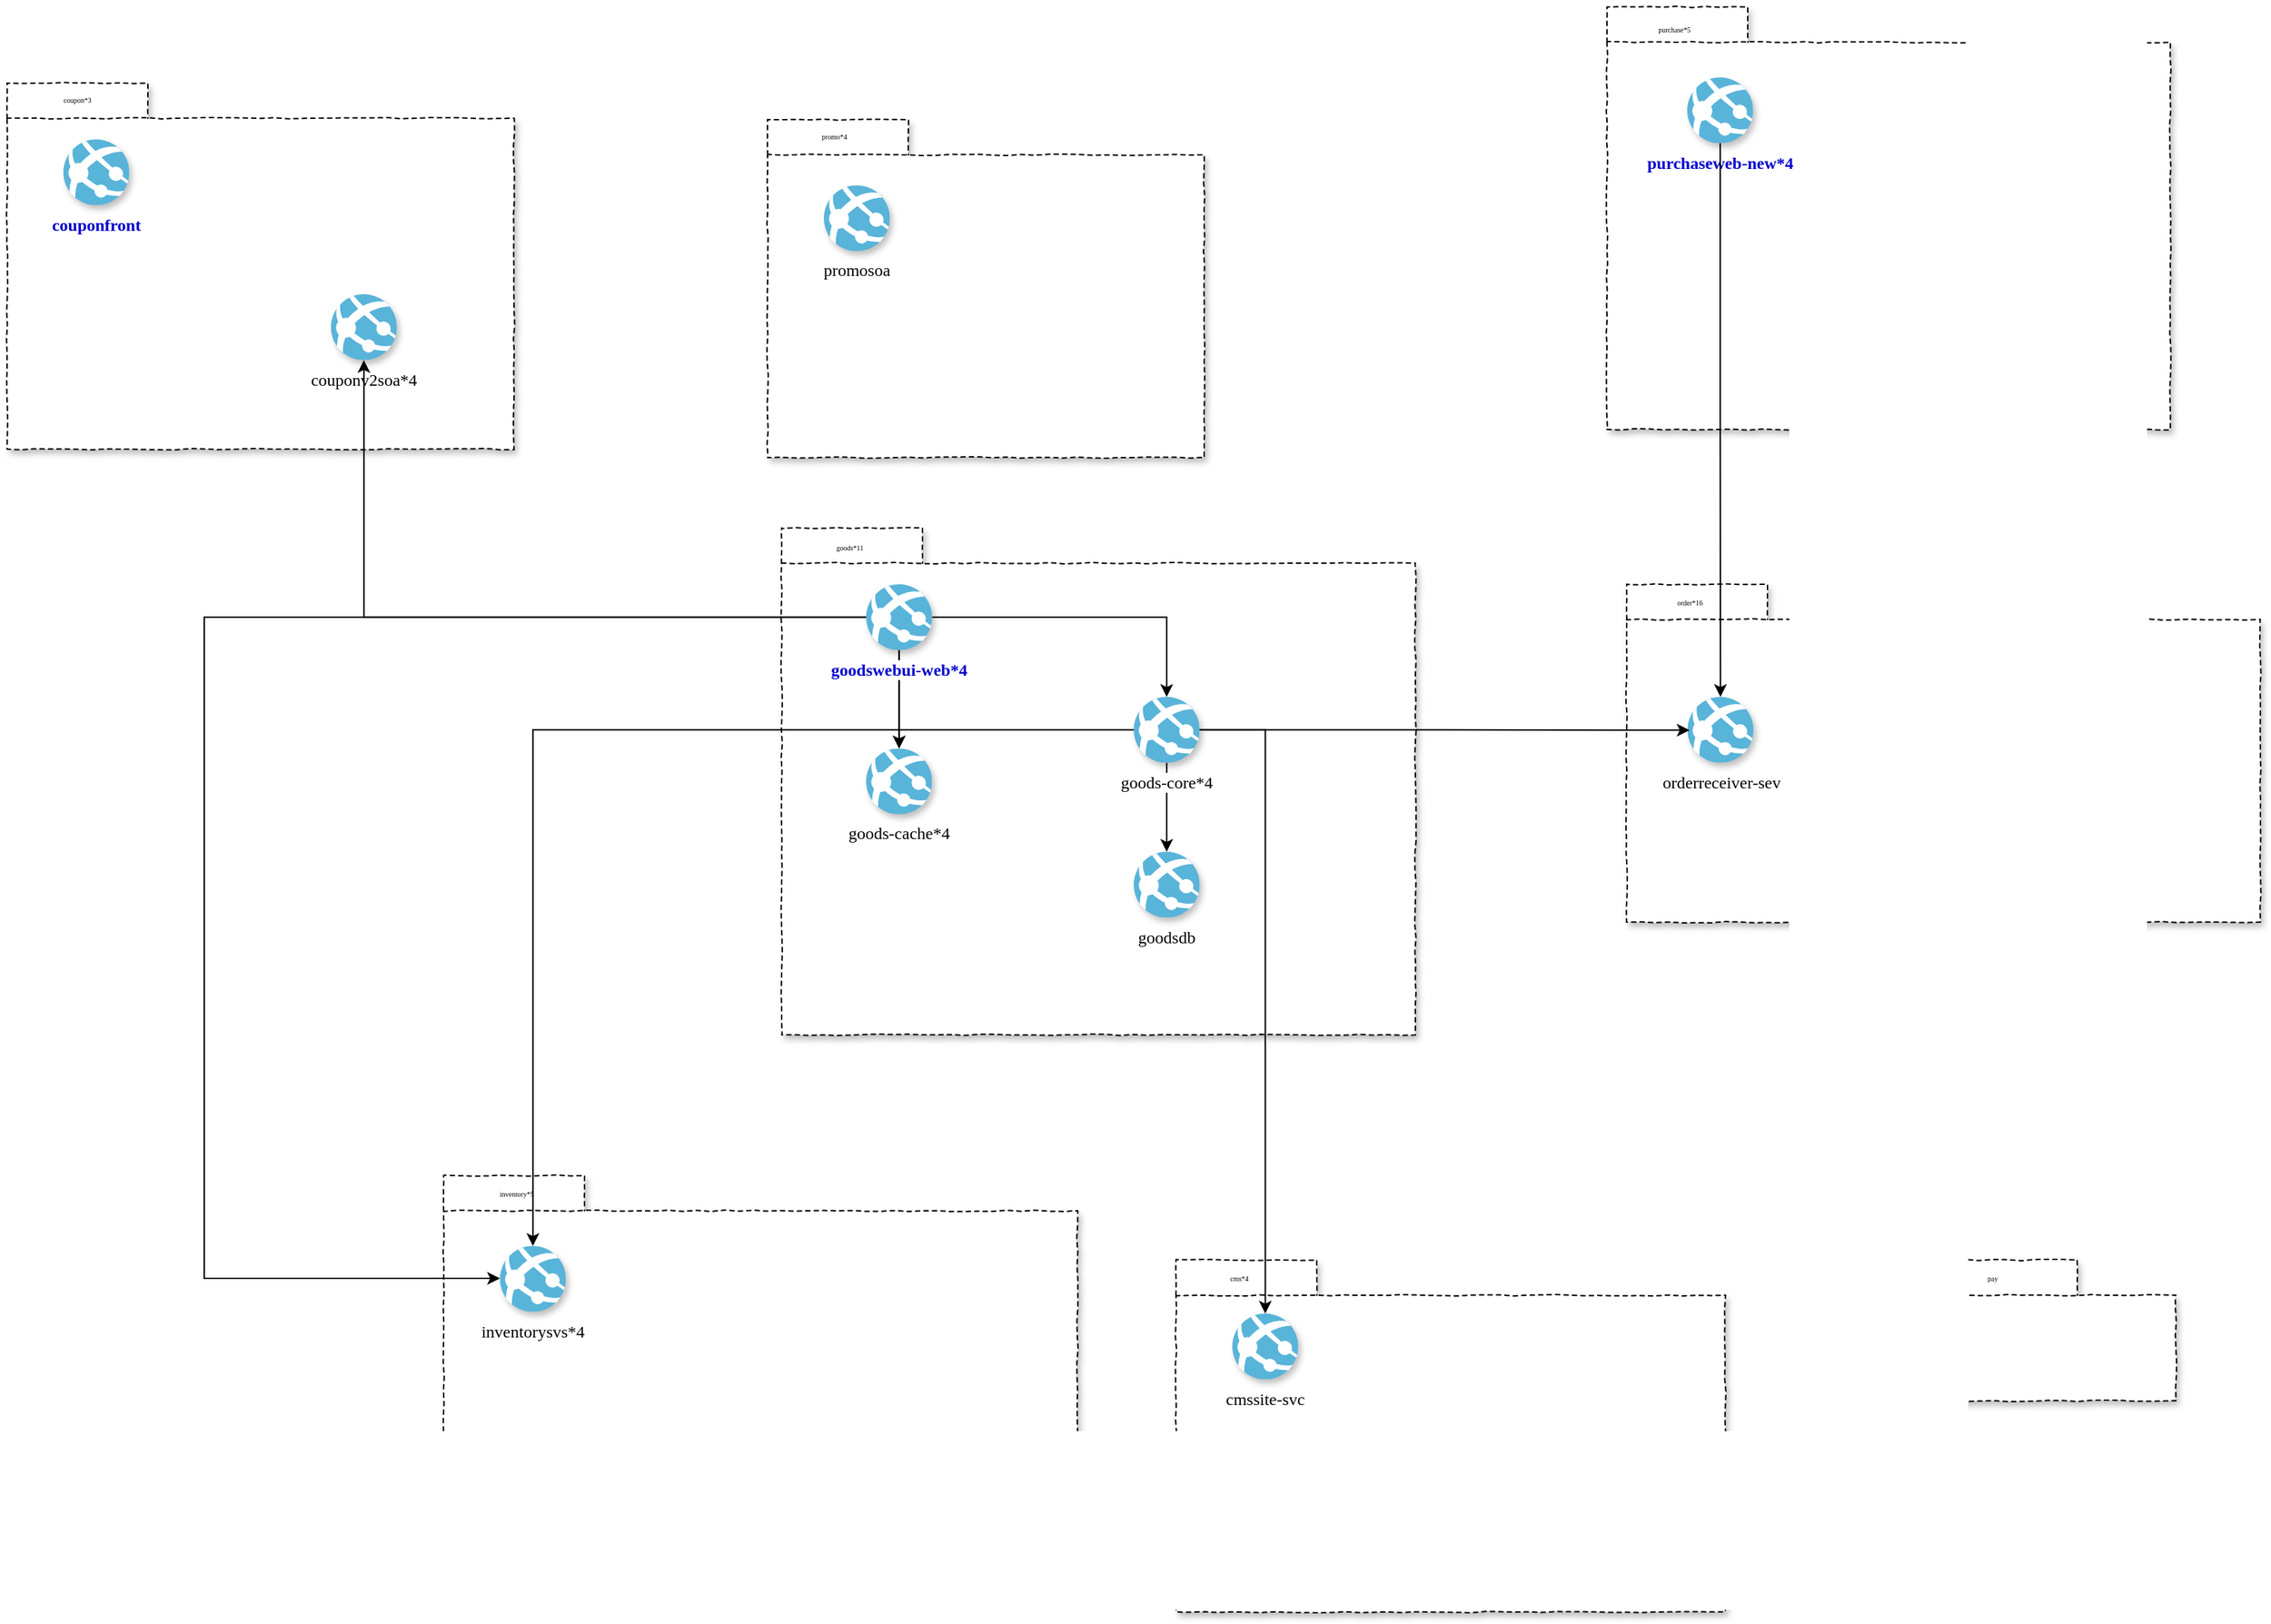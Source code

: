 <mxfile version="20.2.7" type="github">
  <diagram id="czq2NwJjlsjAraEdjovs" name="第 1 页">
    <mxGraphModel dx="2500" dy="2103" grid="1" gridSize="10" guides="1" tooltips="1" connect="1" arrows="1" fold="1" page="1" pageScale="1" pageWidth="827" pageHeight="1169" math="0" shadow="0">
      <root>
        <mxCell id="0" />
        <mxCell id="1" parent="0" />
        <mxCell id="hmzTRBHMW24GZiser8V7-12" value="" style="group" vertex="1" connectable="0" parent="1">
          <mxGeometry x="-220" y="-260" width="450" height="360" as="geometry" />
        </mxCell>
        <mxCell id="hmzTRBHMW24GZiser8V7-7" value="" style="shape=folder;spacingTop=10;tabWidth=100;tabHeight=25;tabPosition=left;dashed=1;enumerate=0;comic=1;jiggle=1;treeMoving=0;treeFolding=0;deletable=1;rotatable=0;noLabel=0;shadow=1;sketch=0;" vertex="1" parent="hmzTRBHMW24GZiser8V7-12">
          <mxGeometry x="10" width="450" height="360" as="geometry" />
        </mxCell>
        <mxCell id="hmzTRBHMW24GZiser8V7-11" value="goods*11" style="text;html=1;strokeColor=none;fillColor=none;align=center;verticalAlign=middle;whiteSpace=wrap;rounded=0;shadow=1;comic=1;sketch=0;jiggle=1;fontFamily=Verdana;fontSize=5;" vertex="1" parent="hmzTRBHMW24GZiser8V7-12">
          <mxGeometry x="14.516" y="-8.882e-16" width="87.097" height="28.8" as="geometry" />
        </mxCell>
        <mxCell id="hmzTRBHMW24GZiser8V7-35" style="edgeStyle=orthogonalEdgeStyle;rounded=0;orthogonalLoop=1;jettySize=auto;html=1;fontFamily=Verdana;fontSize=5;fontColor=#000000;" edge="1" parent="hmzTRBHMW24GZiser8V7-12" source="hmzTRBHMW24GZiser8V7-31" target="hmzTRBHMW24GZiser8V7-34">
          <mxGeometry relative="1" as="geometry" />
        </mxCell>
        <mxCell id="hmzTRBHMW24GZiser8V7-37" style="edgeStyle=orthogonalEdgeStyle;rounded=0;orthogonalLoop=1;jettySize=auto;html=1;fontFamily=Verdana;fontSize=5;fontColor=#000000;" edge="1" parent="hmzTRBHMW24GZiser8V7-12" source="hmzTRBHMW24GZiser8V7-31" target="hmzTRBHMW24GZiser8V7-36">
          <mxGeometry relative="1" as="geometry" />
        </mxCell>
        <mxCell id="hmzTRBHMW24GZiser8V7-44" value="" style="edgeStyle=orthogonalEdgeStyle;rounded=0;orthogonalLoop=1;jettySize=auto;html=1;fontFamily=Verdana;fontSize=5;fontColor=#0000CC;" edge="1" parent="hmzTRBHMW24GZiser8V7-12" source="hmzTRBHMW24GZiser8V7-31" target="hmzTRBHMW24GZiser8V7-36">
          <mxGeometry relative="1" as="geometry" />
        </mxCell>
        <mxCell id="hmzTRBHMW24GZiser8V7-31" value="&lt;b&gt;&lt;font color=&quot;#0000cc&quot;&gt;goodswebui-web*4&lt;/font&gt;&lt;/b&gt;" style="sketch=0;aspect=fixed;html=1;points=[];align=center;image;fontSize=12;image=img/lib/mscae/App_Services.svg;shadow=1;comic=1;jiggle=1;fontFamily=Verdana;" vertex="1" parent="hmzTRBHMW24GZiser8V7-12">
          <mxGeometry x="70" y="40" width="46.8" height="46.8" as="geometry" />
        </mxCell>
        <mxCell id="hmzTRBHMW24GZiser8V7-39" style="edgeStyle=orthogonalEdgeStyle;rounded=0;orthogonalLoop=1;jettySize=auto;html=1;fontFamily=Verdana;fontSize=5;fontColor=#000000;" edge="1" parent="hmzTRBHMW24GZiser8V7-12" source="hmzTRBHMW24GZiser8V7-34" target="hmzTRBHMW24GZiser8V7-38">
          <mxGeometry relative="1" as="geometry" />
        </mxCell>
        <mxCell id="hmzTRBHMW24GZiser8V7-34" value="&lt;span style=&quot;font-weight: normal;&quot;&gt;goods-core*4&lt;/span&gt;" style="sketch=0;aspect=fixed;html=1;points=[];align=center;image;fontSize=12;image=img/lib/mscae/App_Services.svg;shadow=1;comic=1;jiggle=1;fontFamily=Verdana;fontStyle=1" vertex="1" parent="hmzTRBHMW24GZiser8V7-12">
          <mxGeometry x="260" y="120" width="46.8" height="46.8" as="geometry" />
        </mxCell>
        <mxCell id="hmzTRBHMW24GZiser8V7-36" value="&lt;span style=&quot;font-weight: normal;&quot;&gt;goods-cache*4&lt;/span&gt;" style="sketch=0;aspect=fixed;html=1;points=[];align=center;image;fontSize=12;image=img/lib/mscae/App_Services.svg;shadow=1;comic=1;jiggle=1;fontFamily=Verdana;fontStyle=1" vertex="1" parent="hmzTRBHMW24GZiser8V7-12">
          <mxGeometry x="70" y="156.6" width="46.8" height="46.8" as="geometry" />
        </mxCell>
        <mxCell id="hmzTRBHMW24GZiser8V7-38" value="&lt;span style=&quot;font-weight: normal;&quot;&gt;goodsdb&lt;/span&gt;" style="sketch=0;aspect=fixed;html=1;points=[];align=center;image;fontSize=12;image=img/lib/mscae/App_Services.svg;shadow=1;comic=1;jiggle=1;fontFamily=Verdana;fontStyle=1" vertex="1" parent="hmzTRBHMW24GZiser8V7-12">
          <mxGeometry x="260" y="230" width="46.8" height="46.8" as="geometry" />
        </mxCell>
        <mxCell id="hmzTRBHMW24GZiser8V7-13" value="" style="group" vertex="1" connectable="0" parent="1">
          <mxGeometry x="376" y="-630" width="400" height="300" as="geometry" />
        </mxCell>
        <mxCell id="hmzTRBHMW24GZiser8V7-14" value="" style="shape=folder;spacingTop=10;tabWidth=100;tabHeight=25;tabPosition=left;dashed=1;enumerate=0;comic=1;jiggle=1;treeMoving=0;treeFolding=0;deletable=1;rotatable=0;noLabel=0;shadow=1;sketch=0;" vertex="1" parent="hmzTRBHMW24GZiser8V7-13">
          <mxGeometry width="400" height="300" as="geometry" />
        </mxCell>
        <mxCell id="hmzTRBHMW24GZiser8V7-15" value="purchase*5" style="text;html=1;strokeColor=none;fillColor=none;align=center;verticalAlign=middle;whiteSpace=wrap;rounded=0;shadow=1;comic=1;sketch=0;jiggle=1;fontFamily=Verdana;fontSize=5;" vertex="1" parent="hmzTRBHMW24GZiser8V7-13">
          <mxGeometry width="96.47" height="31" as="geometry" />
        </mxCell>
        <mxCell id="hmzTRBHMW24GZiser8V7-43" value="&lt;b&gt;&lt;font color=&quot;#0000cc&quot;&gt;purchaseweb-new*4&lt;/font&gt;&lt;/b&gt;" style="sketch=0;aspect=fixed;html=1;points=[];align=center;image;fontSize=12;image=img/lib/mscae/App_Services.svg;shadow=1;comic=1;jiggle=1;fontFamily=Verdana;" vertex="1" parent="hmzTRBHMW24GZiser8V7-13">
          <mxGeometry x="57.0" y="50" width="46.8" height="46.8" as="geometry" />
        </mxCell>
        <mxCell id="hmzTRBHMW24GZiser8V7-16" value="" style="group" vertex="1" connectable="0" parent="1">
          <mxGeometry x="-760" y="-576" width="360" height="260" as="geometry" />
        </mxCell>
        <mxCell id="hmzTRBHMW24GZiser8V7-17" value="" style="shape=folder;spacingTop=10;tabWidth=100;tabHeight=25;tabPosition=left;dashed=1;enumerate=0;comic=1;jiggle=1;treeMoving=0;treeFolding=0;deletable=1;rotatable=0;noLabel=0;shadow=1;sketch=0;" vertex="1" parent="hmzTRBHMW24GZiser8V7-16">
          <mxGeometry width="360" height="260" as="geometry" />
        </mxCell>
        <mxCell id="hmzTRBHMW24GZiser8V7-18" value="coupon*3" style="text;html=1;strokeColor=none;fillColor=none;align=center;verticalAlign=middle;whiteSpace=wrap;rounded=0;shadow=1;comic=1;sketch=0;jiggle=1;fontFamily=Verdana;fontSize=5;" vertex="1" parent="hmzTRBHMW24GZiser8V7-16">
          <mxGeometry y="-8" width="100" height="40" as="geometry" />
        </mxCell>
        <mxCell id="hmzTRBHMW24GZiser8V7-49" value="&lt;font style=&quot;&quot; color=&quot;#0000cc&quot;&gt;&lt;b&gt;couponfront&lt;/b&gt;&lt;br&gt;&lt;/font&gt;" style="sketch=0;aspect=fixed;html=1;points=[];align=center;image;fontSize=12;image=img/lib/mscae/App_Services.svg;shadow=1;comic=1;jiggle=1;fontFamily=Verdana;" vertex="1" parent="hmzTRBHMW24GZiser8V7-16">
          <mxGeometry x="40.0" y="40" width="46.8" height="46.8" as="geometry" />
        </mxCell>
        <mxCell id="hmzTRBHMW24GZiser8V7-55" value="&lt;span style=&quot;font-weight: 400;&quot;&gt;couponv2soa*4&lt;/span&gt;" style="sketch=0;aspect=fixed;html=1;points=[];align=center;image;fontSize=12;image=img/lib/mscae/App_Services.svg;shadow=1;comic=1;jiggle=1;fontFamily=Verdana;fontStyle=1" vertex="1" parent="hmzTRBHMW24GZiser8V7-16">
          <mxGeometry x="230" y="150" width="46.8" height="46.8" as="geometry" />
        </mxCell>
        <mxCell id="hmzTRBHMW24GZiser8V7-19" value="" style="group" vertex="1" connectable="0" parent="1">
          <mxGeometry x="-210" y="-520" width="300" height="220" as="geometry" />
        </mxCell>
        <mxCell id="hmzTRBHMW24GZiser8V7-20" value="" style="shape=folder;spacingTop=10;tabWidth=100;tabHeight=25;tabPosition=left;dashed=1;enumerate=0;comic=1;jiggle=1;treeMoving=0;treeFolding=0;deletable=1;rotatable=0;noLabel=0;shadow=1;sketch=0;" vertex="1" parent="hmzTRBHMW24GZiser8V7-19">
          <mxGeometry x="-10" y="-30" width="310" height="240" as="geometry" />
        </mxCell>
        <mxCell id="hmzTRBHMW24GZiser8V7-58" value="&lt;span style=&quot;font-weight: 400;&quot;&gt;promosoa&lt;/span&gt;" style="sketch=0;aspect=fixed;html=1;points=[];align=center;image;fontSize=12;image=img/lib/mscae/App_Services.svg;shadow=1;comic=1;jiggle=1;fontFamily=Verdana;fontStyle=1" vertex="1" parent="hmzTRBHMW24GZiser8V7-19">
          <mxGeometry x="30" y="16.6" width="46.8" height="46.8" as="geometry" />
        </mxCell>
        <mxCell id="hmzTRBHMW24GZiser8V7-22" value="" style="group" vertex="1" connectable="0" parent="1">
          <mxGeometry x="390" y="-220" width="450" height="240" as="geometry" />
        </mxCell>
        <mxCell id="hmzTRBHMW24GZiser8V7-23" value="" style="shape=folder;spacingTop=10;tabWidth=100;tabHeight=25;tabPosition=left;dashed=1;enumerate=0;comic=1;jiggle=1;treeMoving=0;treeFolding=0;deletable=1;rotatable=0;noLabel=0;shadow=1;sketch=0;" vertex="1" parent="hmzTRBHMW24GZiser8V7-22">
          <mxGeometry width="450" height="240" as="geometry" />
        </mxCell>
        <mxCell id="hmzTRBHMW24GZiser8V7-24" value="order*16" style="text;html=1;strokeColor=none;fillColor=none;align=center;verticalAlign=middle;whiteSpace=wrap;rounded=0;shadow=1;comic=1;sketch=0;jiggle=1;fontFamily=Verdana;fontSize=5;" vertex="1" parent="hmzTRBHMW24GZiser8V7-22">
          <mxGeometry y="-2" width="90" height="30" as="geometry" />
        </mxCell>
        <mxCell id="hmzTRBHMW24GZiser8V7-40" value="&lt;span style=&quot;font-weight: 400;&quot;&gt;orderreceiver-sev&lt;/span&gt;" style="sketch=0;aspect=fixed;html=1;points=[];align=center;image;fontSize=12;image=img/lib/mscae/App_Services.svg;shadow=1;comic=1;jiggle=1;fontFamily=Verdana;fontStyle=1" vertex="1" parent="hmzTRBHMW24GZiser8V7-22">
          <mxGeometry x="43.2" y="80" width="46.8" height="46.8" as="geometry" />
        </mxCell>
        <mxCell id="hmzTRBHMW24GZiser8V7-25" value="" style="group" vertex="1" connectable="0" parent="1">
          <mxGeometry x="610" y="260" width="170" height="100" as="geometry" />
        </mxCell>
        <mxCell id="hmzTRBHMW24GZiser8V7-26" value="" style="shape=folder;spacingTop=10;tabWidth=100;tabHeight=25;tabPosition=left;dashed=1;enumerate=0;comic=1;jiggle=1;treeMoving=0;treeFolding=0;deletable=1;rotatable=0;noLabel=0;shadow=1;sketch=0;" vertex="1" parent="hmzTRBHMW24GZiser8V7-25">
          <mxGeometry width="170" height="100" as="geometry" />
        </mxCell>
        <mxCell id="hmzTRBHMW24GZiser8V7-27" value="pay" style="text;html=1;strokeColor=none;fillColor=none;align=center;verticalAlign=middle;whiteSpace=wrap;rounded=0;shadow=1;comic=1;sketch=0;jiggle=1;fontFamily=Verdana;fontSize=5;" vertex="1" parent="hmzTRBHMW24GZiser8V7-25">
          <mxGeometry x="10" y="3" width="60" height="20" as="geometry" />
        </mxCell>
        <mxCell id="hmzTRBHMW24GZiser8V7-28" value="" style="group" vertex="1" connectable="0" parent="1">
          <mxGeometry x="-450" y="200" width="450" height="270" as="geometry" />
        </mxCell>
        <mxCell id="hmzTRBHMW24GZiser8V7-29" value="" style="shape=folder;spacingTop=10;tabWidth=100;tabHeight=25;tabPosition=left;dashed=1;enumerate=0;comic=1;jiggle=1;treeMoving=0;treeFolding=0;deletable=1;rotatable=0;noLabel=0;shadow=1;sketch=0;" vertex="1" parent="hmzTRBHMW24GZiser8V7-28">
          <mxGeometry width="450" height="270" as="geometry" />
        </mxCell>
        <mxCell id="hmzTRBHMW24GZiser8V7-30" value="inventory*5" style="text;html=1;strokeColor=none;fillColor=none;align=center;verticalAlign=middle;whiteSpace=wrap;rounded=0;shadow=1;comic=1;sketch=0;jiggle=1;fontFamily=Verdana;fontSize=5;" vertex="1" parent="hmzTRBHMW24GZiser8V7-28">
          <mxGeometry y="-3" width="103.53" height="31.9" as="geometry" />
        </mxCell>
        <mxCell id="hmzTRBHMW24GZiser8V7-47" value="&lt;span style=&quot;font-weight: 400;&quot;&gt;inventorysvs*4&lt;/span&gt;" style="sketch=0;aspect=fixed;html=1;points=[];align=center;image;fontSize=12;image=img/lib/mscae/App_Services.svg;shadow=1;comic=1;jiggle=1;fontFamily=Verdana;fontStyle=1" vertex="1" parent="hmzTRBHMW24GZiser8V7-28">
          <mxGeometry x="40" y="50" width="46.8" height="46.8" as="geometry" />
        </mxCell>
        <mxCell id="hmzTRBHMW24GZiser8V7-45" style="edgeStyle=orthogonalEdgeStyle;rounded=0;orthogonalLoop=1;jettySize=auto;html=1;fontFamily=Verdana;fontSize=5;fontColor=#0000CC;" edge="1" parent="1" source="hmzTRBHMW24GZiser8V7-43" target="hmzTRBHMW24GZiser8V7-40">
          <mxGeometry relative="1" as="geometry" />
        </mxCell>
        <mxCell id="hmzTRBHMW24GZiser8V7-46" style="edgeStyle=orthogonalEdgeStyle;rounded=0;orthogonalLoop=1;jettySize=auto;html=1;entryX=0.031;entryY=0.506;entryDx=0;entryDy=0;entryPerimeter=0;fontFamily=Verdana;fontSize=5;fontColor=#0000CC;" edge="1" parent="1" source="hmzTRBHMW24GZiser8V7-34" target="hmzTRBHMW24GZiser8V7-40">
          <mxGeometry relative="1" as="geometry" />
        </mxCell>
        <mxCell id="hmzTRBHMW24GZiser8V7-48" style="edgeStyle=orthogonalEdgeStyle;rounded=0;orthogonalLoop=1;jettySize=auto;html=1;fontFamily=Verdana;fontSize=5;fontColor=#0000CC;" edge="1" parent="1" source="hmzTRBHMW24GZiser8V7-34" target="hmzTRBHMW24GZiser8V7-47">
          <mxGeometry relative="1" as="geometry" />
        </mxCell>
        <mxCell id="hmzTRBHMW24GZiser8V7-50" value="" style="group" vertex="1" connectable="0" parent="1">
          <mxGeometry x="70" y="260" width="390" height="250" as="geometry" />
        </mxCell>
        <mxCell id="hmzTRBHMW24GZiser8V7-51" value="" style="shape=folder;spacingTop=10;tabWidth=100;tabHeight=25;tabPosition=left;dashed=1;enumerate=0;comic=1;jiggle=1;treeMoving=0;treeFolding=0;deletable=1;rotatable=0;noLabel=0;shadow=1;sketch=0;" vertex="1" parent="hmzTRBHMW24GZiser8V7-50">
          <mxGeometry width="390" height="250" as="geometry" />
        </mxCell>
        <mxCell id="hmzTRBHMW24GZiser8V7-52" value="cms*4" style="text;html=1;strokeColor=none;fillColor=none;align=center;verticalAlign=middle;whiteSpace=wrap;rounded=0;shadow=1;comic=1;sketch=0;jiggle=1;fontFamily=Verdana;fontSize=5;" vertex="1" parent="hmzTRBHMW24GZiser8V7-50">
          <mxGeometry x="10" y="-2" width="70" height="30" as="geometry" />
        </mxCell>
        <mxCell id="hmzTRBHMW24GZiser8V7-53" value="&lt;span style=&quot;font-weight: 400;&quot;&gt;cmssite-svc&lt;/span&gt;" style="sketch=0;aspect=fixed;html=1;points=[];align=center;image;fontSize=12;image=img/lib/mscae/App_Services.svg;shadow=1;comic=1;jiggle=1;fontFamily=Verdana;fontStyle=1" vertex="1" parent="hmzTRBHMW24GZiser8V7-50">
          <mxGeometry x="40" y="38" width="46.8" height="46.8" as="geometry" />
        </mxCell>
        <mxCell id="hmzTRBHMW24GZiser8V7-54" style="edgeStyle=orthogonalEdgeStyle;rounded=0;orthogonalLoop=1;jettySize=auto;html=1;fontFamily=Verdana;fontSize=5;fontColor=#0000CC;" edge="1" parent="1" source="hmzTRBHMW24GZiser8V7-34" target="hmzTRBHMW24GZiser8V7-53">
          <mxGeometry relative="1" as="geometry" />
        </mxCell>
        <mxCell id="hmzTRBHMW24GZiser8V7-56" style="edgeStyle=orthogonalEdgeStyle;rounded=0;orthogonalLoop=1;jettySize=auto;html=1;fontFamily=Verdana;fontSize=5;fontColor=#0000CC;" edge="1" parent="1" source="hmzTRBHMW24GZiser8V7-31" target="hmzTRBHMW24GZiser8V7-55">
          <mxGeometry relative="1" as="geometry" />
        </mxCell>
        <mxCell id="hmzTRBHMW24GZiser8V7-57" style="edgeStyle=orthogonalEdgeStyle;rounded=0;orthogonalLoop=1;jettySize=auto;html=1;fontFamily=Verdana;fontSize=5;fontColor=#0000CC;" edge="1" parent="1" source="hmzTRBHMW24GZiser8V7-31" target="hmzTRBHMW24GZiser8V7-47">
          <mxGeometry relative="1" as="geometry">
            <Array as="points">
              <mxPoint x="-620" y="-197" />
              <mxPoint x="-620" y="273" />
            </Array>
          </mxGeometry>
        </mxCell>
        <mxCell id="hmzTRBHMW24GZiser8V7-21" value="promo*4" style="text;html=1;strokeColor=none;fillColor=none;align=center;verticalAlign=middle;whiteSpace=wrap;rounded=0;shadow=1;comic=1;sketch=0;jiggle=1;fontFamily=Verdana;fontSize=5;" vertex="1" parent="1">
          <mxGeometry x="-219.998" y="-560" width="95.294" height="44" as="geometry" />
        </mxCell>
      </root>
    </mxGraphModel>
  </diagram>
</mxfile>
